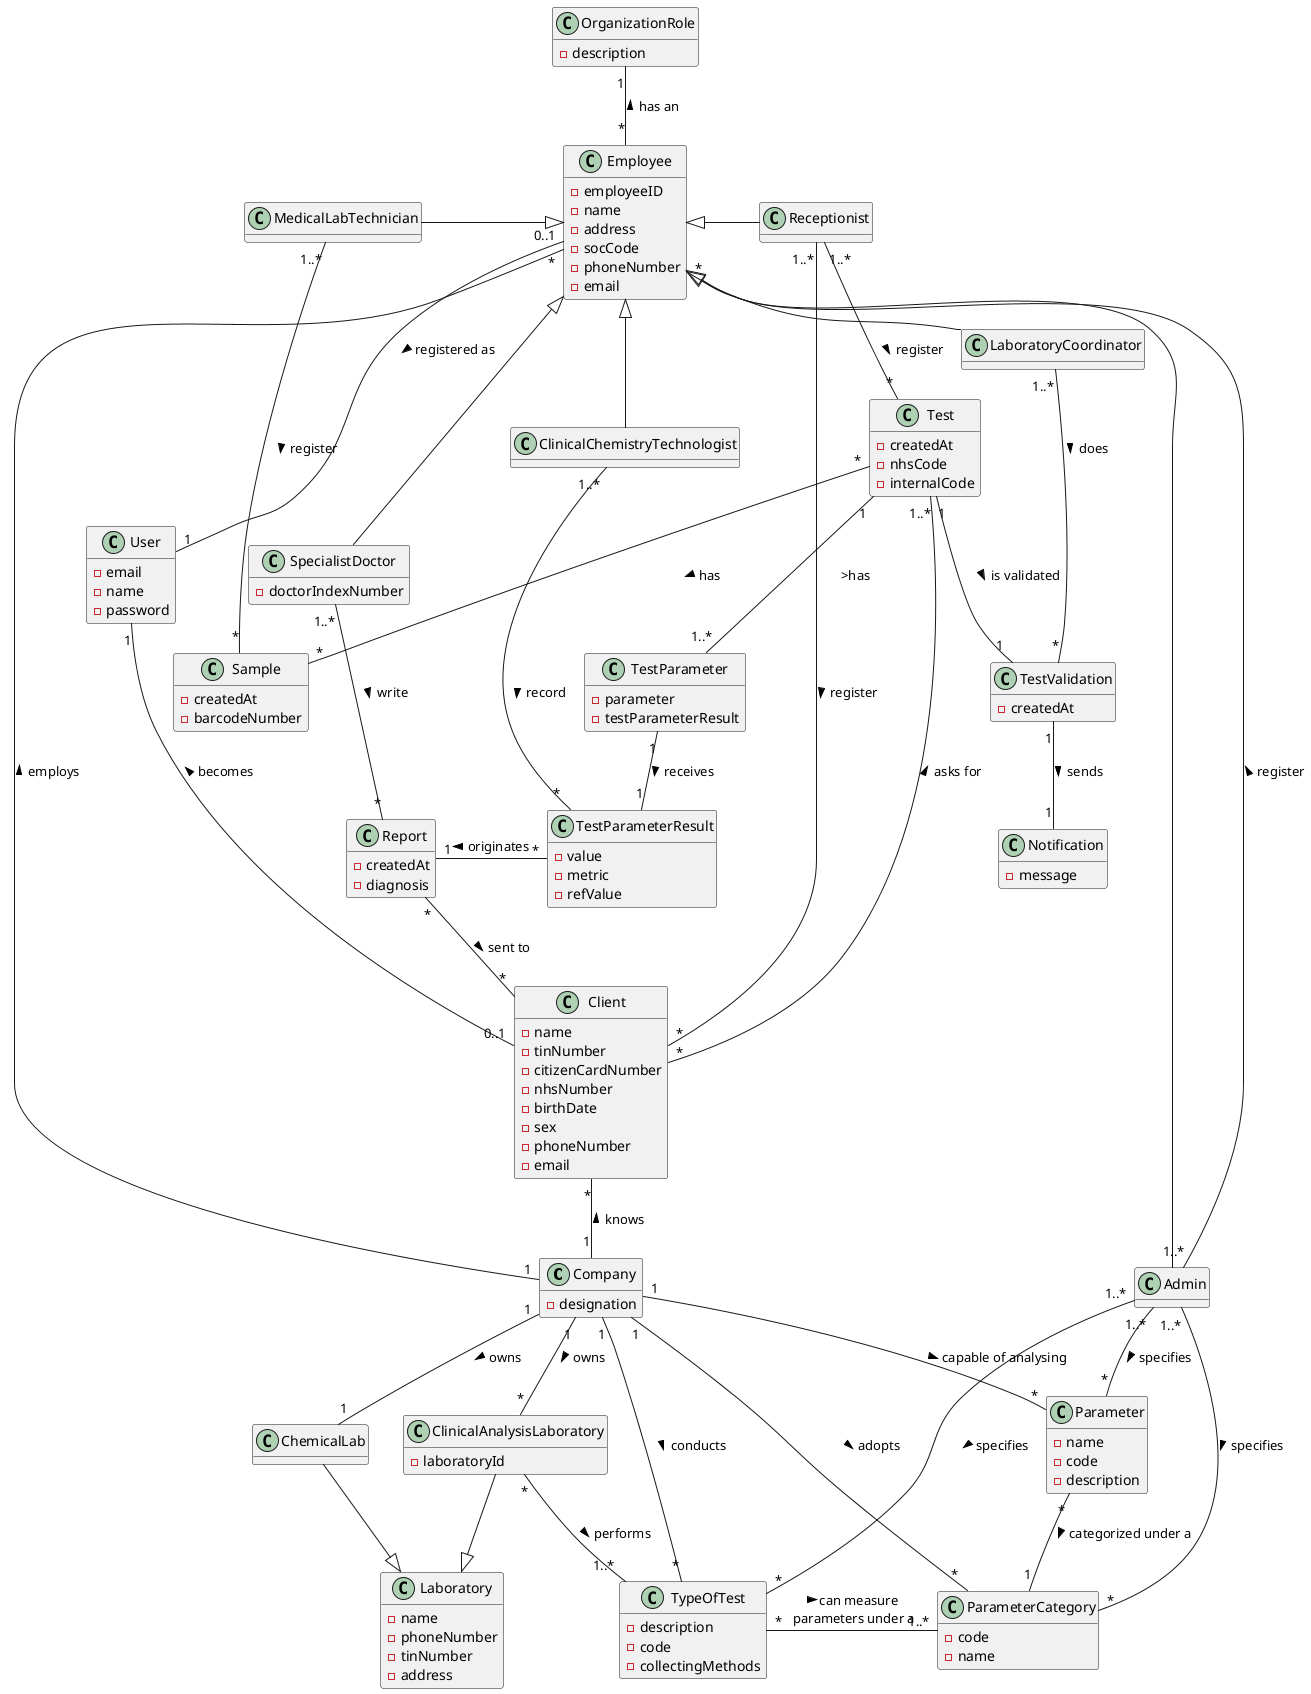 @startuml

hide methods


class Company{
 -designation
}

class Client{
 -name
 -tinNumber
 -citizenCardNumber
 -nhsNumber
 -birthDate
 -sex
 -phoneNumber
 -email
}

class TestValidation{
-createdAt
}

class Sample{
-createdAt
}

class Notification{
-message
}

class Employee{
 -employeeID
 -name
 -address
 -socCode
 -phoneNumber
 -email
}

class Report{
-createdAt
 -diagnosis
}

class TestParameter {
    -parameter
    -testParameterResult
}
class TestParameterResult{
 -value
 -metric
 -refValue
}

class Parameter{
 -name
 -code
 -description
}

class ParameterCategory{
 -code
 -name
}

class TypeOfTest{
 -description
 -code
 -collectingMethods
}

class Laboratory{
 -name
 -phoneNumber
 -tinNumber
 -address
}

class ClinicalAnalysisLaboratory {
 -laboratoryId
}

class SpecialistDoctor {
 -doctorIndexNumber
}

class Sample {
 -barcodeNumber
}

class Test {
 -createdAt
 -nhsCode
 -internalCode
}

class ChemicalLab {
}

class User {
 -email
 -name
 -password
}

class OrganizationRole {
 -description
}

Company"1" -up- "*"Client : "> knows"
Company"1" -left- "*"Employee : "> employs"
Company"1" -- "1"ChemicalLab : "> owns"
Employee <|-- SpecialistDoctor
ChemicalLab --|> Laboratory
ClinicalAnalysisLaboratory -|> Laboratory
Employee"0..1" -- "1"User : "> registered as"
TypeOfTest"*" -right- "1..*"ParameterCategory : "> can measure \n parameters under a"
Parameter"*" -- "1"ParameterCategory : "> categorized under a"
Employee"*" -up- "1"OrganizationRole : "> has an"
Company"1" -- "*"ClinicalAnalysisLaboratory : "> owns"
ClinicalAnalysisLaboratory"*" -- "1..*"TypeOfTest : "> performs"
Company"1" - "*"TypeOfTest : "> conducts"
TestParameterResult"*" - "1"Report : "> originates"
Report"*" -- "*"Client : "> sent to"
Client"0..1" -up- "1"User : "> becomes"
Employee <|-- Admin
Admin"1..*" -- "*"ParameterCategory : "> specifies"
Company"1" -- "*"ParameterCategory : "> adopts"
Admin"1..*" -- "*"TypeOfTest : "> specifies"
Admin"1..*" -- "*"Parameter : "> specifies"
Admin"1..*" -- "*"Employee : "> register"
Employee <|- Receptionist
Receptionist"1..*" -- "*"Test : "> register"
Receptionist"1..*" -- "*"Client : "> register"
Test"1" -- "1..*"TestParameter : ">has"
TestParameter"1" -- "1"TestParameterResult : "> receives"
Test"*" -- "*"Sample : "> has"

Client"*" -left- "1..*"Test : "> asks for"

Employee <|-left- MedicalLabTechnician
MedicalLabTechnician"1..*" -- "*"Sample : "> register"

Employee <|-- ClinicalChemistryTechnologist
ClinicalChemistryTechnologist"1..*" -- "*"TestParameterResult : "> record"

SpecialistDoctor"1..*" -- "*"Report : "> write"
Company"1" -- "*"Parameter : "> capable of analysing"
Employee <|- LaboratoryCoordinator

LaboratoryCoordinator"1..*" -- "*"TestValidation :> does
Test"1" -- "1"TestValidation : > is validated
TestValidation"1" -- "1"Notification : > sends
@enduml